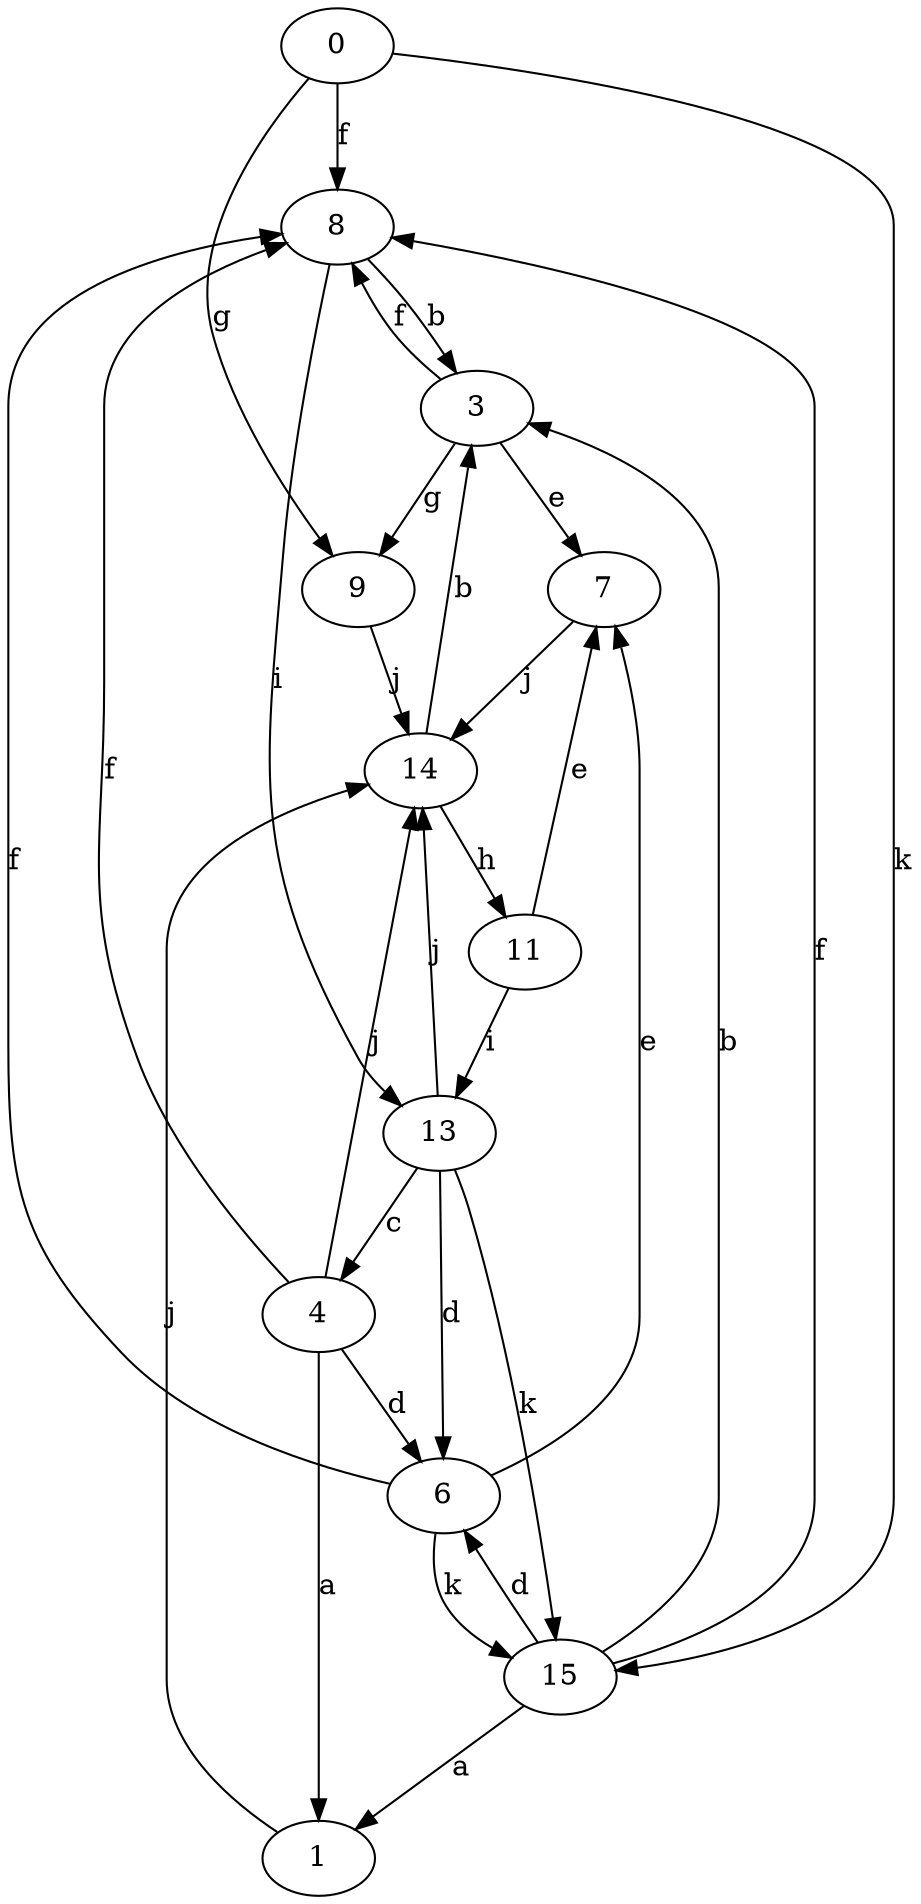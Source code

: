 strict digraph  {
0;
1;
3;
4;
6;
7;
8;
9;
11;
13;
14;
15;
0 -> 8  [label=f];
0 -> 9  [label=g];
0 -> 15  [label=k];
1 -> 14  [label=j];
3 -> 7  [label=e];
3 -> 8  [label=f];
3 -> 9  [label=g];
4 -> 1  [label=a];
4 -> 6  [label=d];
4 -> 8  [label=f];
4 -> 14  [label=j];
6 -> 7  [label=e];
6 -> 8  [label=f];
6 -> 15  [label=k];
7 -> 14  [label=j];
8 -> 3  [label=b];
8 -> 13  [label=i];
9 -> 14  [label=j];
11 -> 7  [label=e];
11 -> 13  [label=i];
13 -> 4  [label=c];
13 -> 6  [label=d];
13 -> 14  [label=j];
13 -> 15  [label=k];
14 -> 3  [label=b];
14 -> 11  [label=h];
15 -> 1  [label=a];
15 -> 3  [label=b];
15 -> 6  [label=d];
15 -> 8  [label=f];
}
